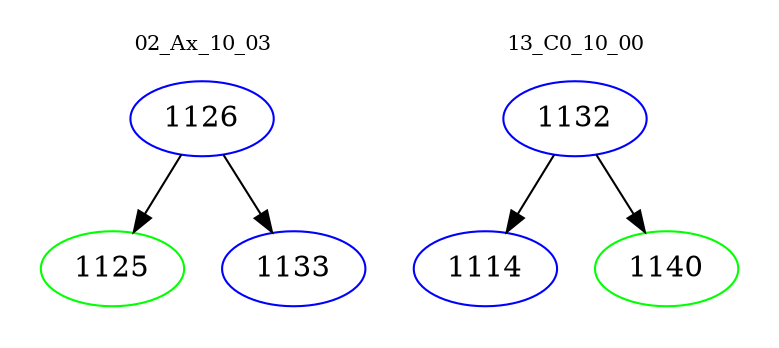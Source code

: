 digraph{
subgraph cluster_0 {
color = white
label = "02_Ax_10_03";
fontsize=10;
T0_1126 [label="1126", color="blue"]
T0_1126 -> T0_1125 [color="black"]
T0_1125 [label="1125", color="green"]
T0_1126 -> T0_1133 [color="black"]
T0_1133 [label="1133", color="blue"]
}
subgraph cluster_1 {
color = white
label = "13_C0_10_00";
fontsize=10;
T1_1132 [label="1132", color="blue"]
T1_1132 -> T1_1114 [color="black"]
T1_1114 [label="1114", color="blue"]
T1_1132 -> T1_1140 [color="black"]
T1_1140 [label="1140", color="green"]
}
}
